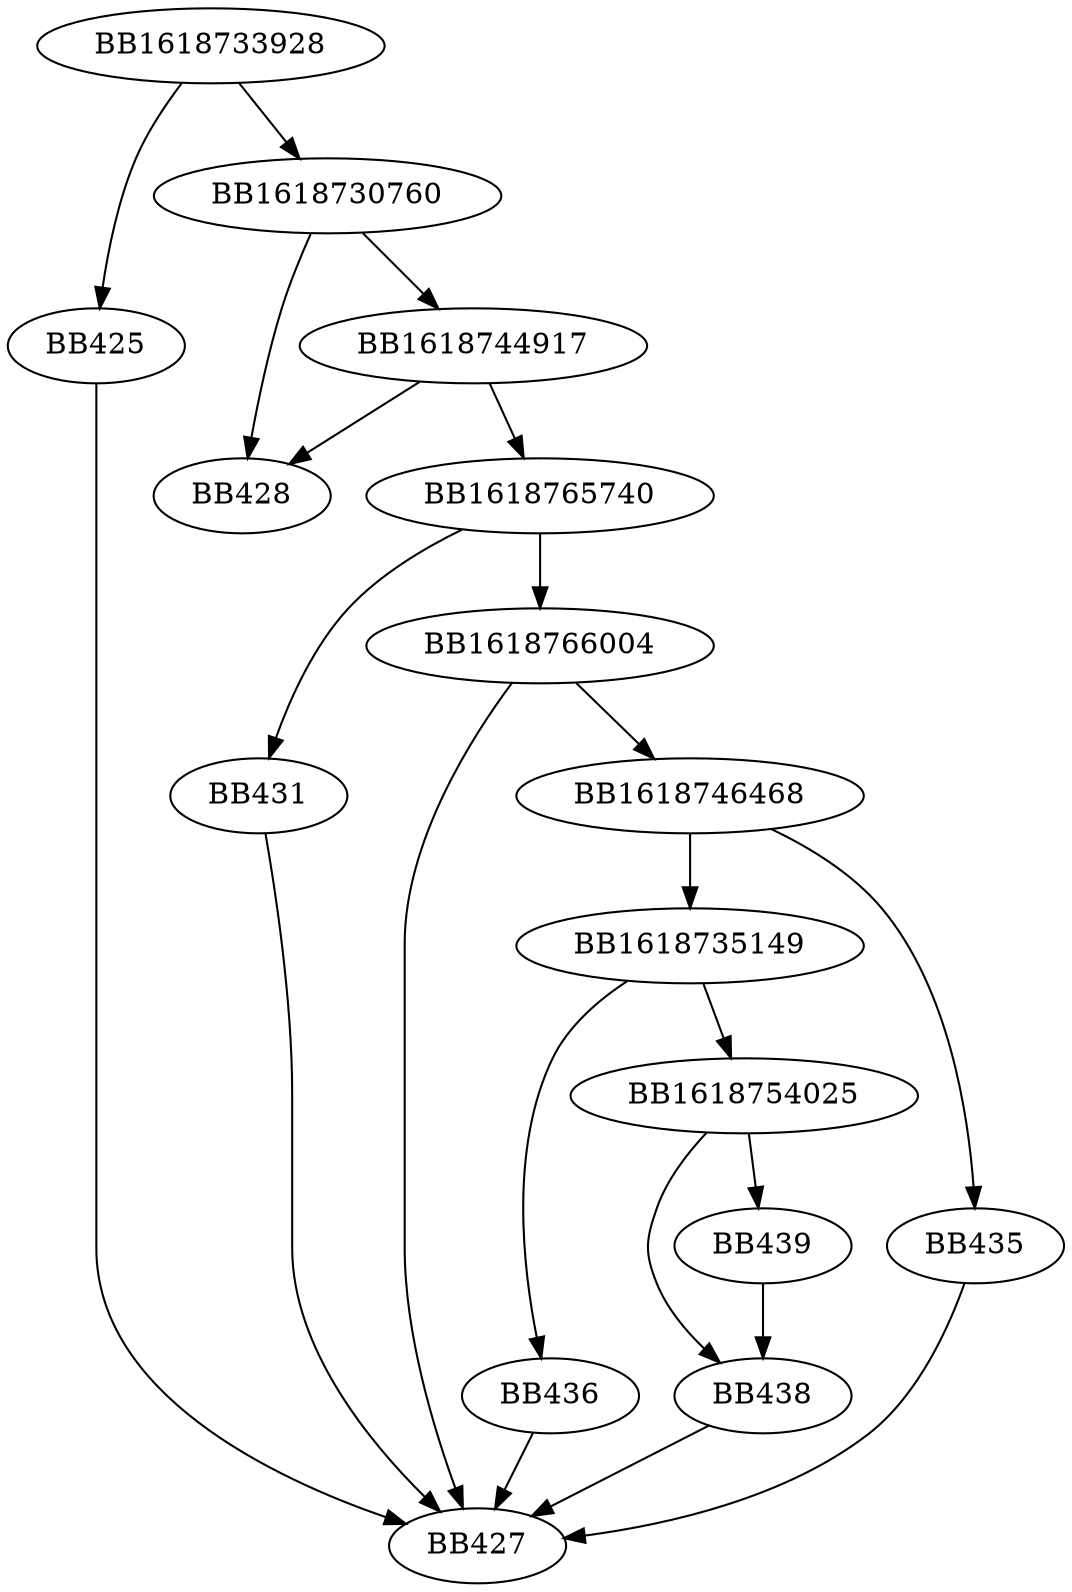 digraph G{
	BB1618733928->BB425;
	BB1618733928->BB1618730760;
	BB425->BB427;
	BB1618730760->BB428;
	BB1618730760->BB1618744917;
	BB1618744917->BB428;
	BB1618744917->BB1618765740;
	BB1618765740->BB431;
	BB1618765740->BB1618766004;
	BB431->BB427;
	BB1618766004->BB1618746468;
	BB1618766004->BB427;
	BB1618746468->BB1618735149;
	BB1618746468->BB435;
	BB435->BB427;
	BB1618735149->BB436;
	BB1618735149->BB1618754025;
	BB436->BB427;
	BB1618754025->BB438;
	BB1618754025->BB439;
	BB439->BB438;
	BB438->BB427;
}
